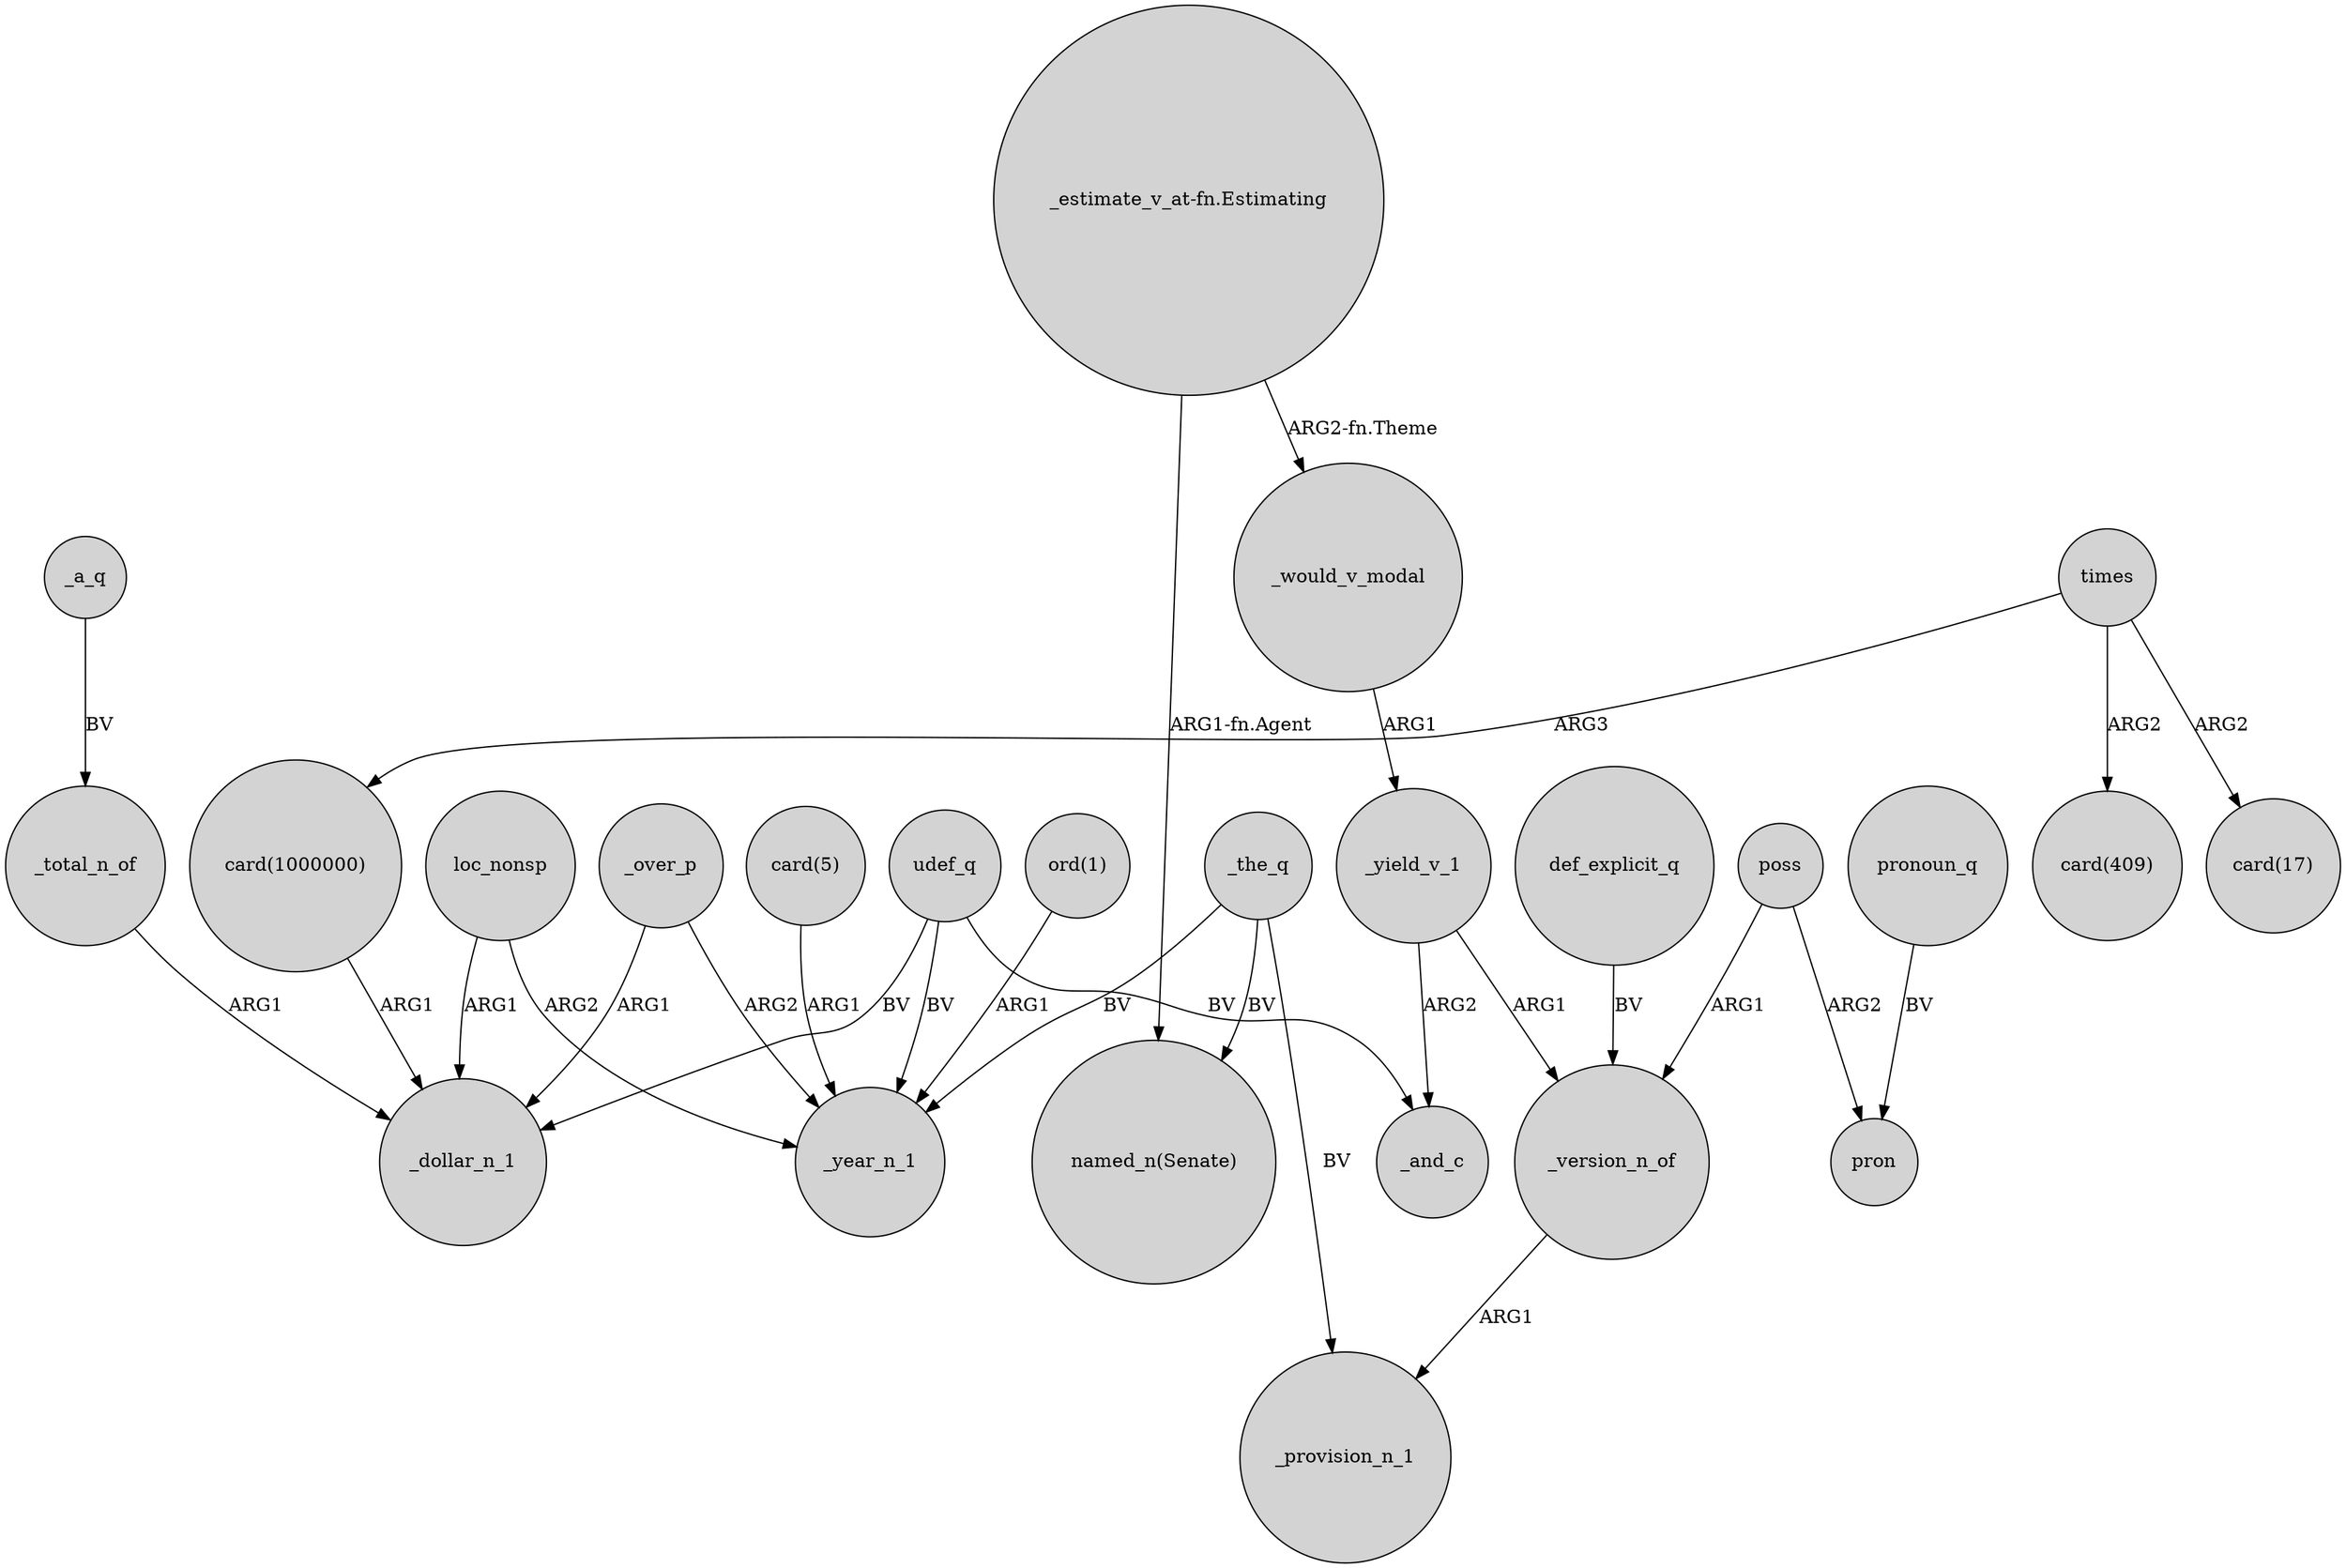 digraph {
	node [shape=circle style=filled]
	"card(1000000)" -> _dollar_n_1 [label=ARG1]
	poss -> pron [label=ARG2]
	"card(5)" -> _year_n_1 [label=ARG1]
	"_estimate_v_at-fn.Estimating" -> "named_n(Senate)" [label="ARG1-fn.Agent"]
	poss -> _version_n_of [label=ARG1]
	times -> "card(409)" [label=ARG2]
	_total_n_of -> _dollar_n_1 [label=ARG1]
	_would_v_modal -> _yield_v_1 [label=ARG1]
	pronoun_q -> pron [label=BV]
	"_estimate_v_at-fn.Estimating" -> _would_v_modal [label="ARG2-fn.Theme"]
	_yield_v_1 -> _version_n_of [label=ARG1]
	_version_n_of -> _provision_n_1 [label=ARG1]
	_the_q -> "named_n(Senate)" [label=BV]
	times -> "card(1000000)" [label=ARG3]
	loc_nonsp -> _year_n_1 [label=ARG2]
	_the_q -> _provision_n_1 [label=BV]
	_the_q -> _year_n_1 [label=BV]
	_over_p -> _year_n_1 [label=ARG2]
	_a_q -> _total_n_of [label=BV]
	udef_q -> _year_n_1 [label=BV]
	times -> "card(17)" [label=ARG2]
	"ord(1)" -> _year_n_1 [label=ARG1]
	_yield_v_1 -> _and_c [label=ARG2]
	udef_q -> _and_c [label=BV]
	loc_nonsp -> _dollar_n_1 [label=ARG1]
	udef_q -> _dollar_n_1 [label=BV]
	def_explicit_q -> _version_n_of [label=BV]
	_over_p -> _dollar_n_1 [label=ARG1]
}
